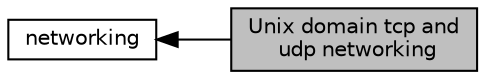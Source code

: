 digraph "Unix domain tcp and udp networking"
{
  edge [fontname="Helvetica",fontsize="10",labelfontname="Helvetica",labelfontsize="10"];
  node [fontname="Helvetica",fontsize="10",shape=box];
  rankdir=LR;
  Node1 [label="Unix domain tcp and\l udp networking",height=0.2,width=0.4,color="black", fillcolor="grey75", style="filled", fontcolor="black",tooltip="Local networking using socket files."];
  Node2 [label="networking",height=0.2,width=0.4,color="black", fillcolor="white", style="filled",URL="$d9/dd2/group__net.html",tooltip="Utilities to support tcp and udp networking."];
  Node2->Node1 [shape=plaintext, dir="back", style="solid"];
}
